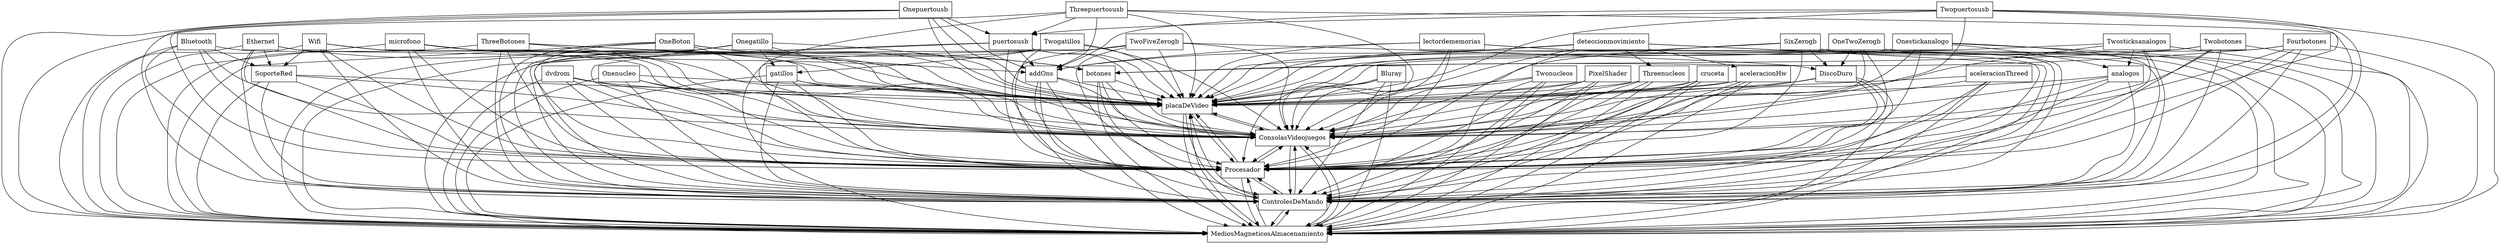 digraph{
graph [rankdir=TB];
node [shape=box];
edge [arrowhead=normal];
0[label="Ethernet",]
1[label="Twosticksanalogos",]
2[label="OneBoton",]
3[label="Bluetooth",]
4[label="ThreeBotones",]
5[label="SixZerogb",]
6[label="gatillos",]
7[label="Bluray",]
8[label="lectordememorias",]
9[label="placaDeVideo",]
10[label="DiscoDuro",]
11[label="botones",]
12[label="Twogatillos",]
13[label="TwoFiveZerogb",]
14[label="cruceta",]
15[label="ConsolasVideojuegos",]
16[label="MediosMagneticosAlmacenamiento",]
17[label="OneTwoZerogb",]
18[label="Onenucleo",]
19[label="Onegatillo",]
20[label="aceleracionThreed",]
21[label="microfono",]
22[label="Threenucleos",]
23[label="Threepuertosusb",]
24[label="Twonucleos",]
25[label="PixelShader",]
26[label="SoporteRed",]
27[label="aceleracionHw",]
28[label="Onestickanalogo",]
29[label="addOns",]
30[label="Fourbotones",]
31[label="Onepuertousb",]
32[label="deteccionmovimiento",]
33[label="puertosusb",]
34[label="ControlesDeMando",]
35[label="Procesador",]
36[label="Twopuertosusb",]
37[label="analogos",]
38[label="Twobotones",]
39[label="Wifi",]
40[label="dvdrom",]
0->9[label="",]
0->15[label="",]
0->16[label="",]
0->26[label="",]
0->34[label="",]
0->35[label="",]
1->9[label="",]
1->15[label="",]
1->16[label="",]
1->34[label="",]
1->35[label="",]
1->37[label="",]
2->9[label="",]
2->11[label="",]
2->15[label="",]
2->16[label="",]
2->34[label="",]
2->35[label="",]
3->9[label="",]
3->15[label="",]
3->16[label="",]
3->26[label="",]
3->34[label="",]
3->35[label="",]
4->9[label="",]
4->11[label="",]
4->15[label="",]
4->16[label="",]
4->34[label="",]
4->35[label="",]
5->9[label="",]
5->10[label="",]
5->15[label="",]
5->16[label="",]
5->34[label="",]
5->35[label="",]
6->9[label="",]
6->15[label="",]
6->16[label="",]
6->34[label="",]
6->35[label="",]
7->9[label="",]
7->15[label="",]
7->16[label="",]
7->34[label="",]
7->35[label="",]
8->9[label="",]
8->15[label="",]
8->16[label="",]
8->29[label="",]
8->34[label="",]
8->35[label="",]
9->15[label="",]
9->16[label="",]
9->34[label="",]
9->35[label="",]
10->9[label="",]
10->15[label="",]
10->16[label="",]
10->34[label="",]
10->35[label="",]
11->9[label="",]
11->15[label="",]
11->16[label="",]
11->34[label="",]
11->35[label="",]
12->6[label="",]
12->9[label="",]
12->15[label="",]
12->16[label="",]
12->34[label="",]
12->35[label="",]
13->9[label="",]
13->10[label="",]
13->15[label="",]
13->16[label="",]
13->34[label="",]
13->35[label="",]
14->9[label="",]
14->15[label="",]
14->16[label="",]
14->34[label="",]
14->35[label="",]
15->9[label="",]
15->16[label="",]
15->34[label="",]
15->35[label="",]
16->9[label="",]
16->15[label="",]
16->34[label="",]
16->35[label="",]
17->9[label="",]
17->10[label="",]
17->15[label="",]
17->16[label="",]
17->34[label="",]
17->35[label="",]
18->9[label="",]
18->15[label="",]
18->16[label="",]
18->34[label="",]
18->35[label="",]
19->6[label="",]
19->9[label="",]
19->15[label="",]
19->16[label="",]
19->34[label="",]
19->35[label="",]
20->9[label="",]
20->15[label="",]
20->16[label="",]
20->34[label="",]
20->35[label="",]
21->9[label="",]
21->15[label="",]
21->16[label="",]
21->29[label="",]
21->34[label="",]
21->35[label="",]
22->9[label="",]
22->15[label="",]
22->16[label="",]
22->34[label="",]
22->35[label="",]
23->9[label="",]
23->15[label="",]
23->16[label="",]
23->29[label="",]
23->33[label="",]
23->34[label="",]
23->35[label="",]
24->9[label="",]
24->15[label="",]
24->16[label="",]
24->34[label="",]
24->35[label="",]
25->9[label="",]
25->15[label="",]
25->16[label="",]
25->34[label="",]
25->35[label="",]
26->9[label="",]
26->15[label="",]
26->16[label="",]
26->34[label="",]
26->35[label="",]
27->9[label="",]
27->15[label="",]
27->16[label="",]
27->34[label="",]
27->35[label="",]
28->9[label="",]
28->15[label="",]
28->16[label="",]
28->34[label="",]
28->35[label="",]
28->37[label="",]
29->9[label="",]
29->15[label="",]
29->16[label="",]
29->34[label="",]
29->35[label="",]
30->9[label="",]
30->11[label="",]
30->15[label="",]
30->16[label="",]
30->34[label="",]
30->35[label="",]
31->9[label="",]
31->15[label="",]
31->16[label="",]
31->29[label="",]
31->33[label="",]
31->34[label="",]
31->35[label="",]
32->9[label="",]
32->15[label="",]
32->16[label="",]
32->22[label="",]
32->27[label="",]
32->29[label="",]
32->34[label="",]
32->35[label="",]
33->9[label="",]
33->15[label="",]
33->16[label="",]
33->29[label="",]
33->34[label="",]
33->35[label="",]
34->9[label="",]
34->15[label="",]
34->16[label="",]
34->35[label="",]
35->9[label="",]
35->15[label="",]
35->16[label="",]
35->34[label="",]
36->9[label="",]
36->15[label="",]
36->16[label="",]
36->29[label="",]
36->33[label="",]
36->34[label="",]
36->35[label="",]
37->9[label="",]
37->15[label="",]
37->16[label="",]
37->34[label="",]
37->35[label="",]
38->9[label="",]
38->11[label="",]
38->15[label="",]
38->16[label="",]
38->34[label="",]
38->35[label="",]
39->9[label="",]
39->15[label="",]
39->16[label="",]
39->26[label="",]
39->34[label="",]
39->35[label="",]
40->9[label="",]
40->15[label="",]
40->16[label="",]
40->34[label="",]
40->35[label="",]
}
